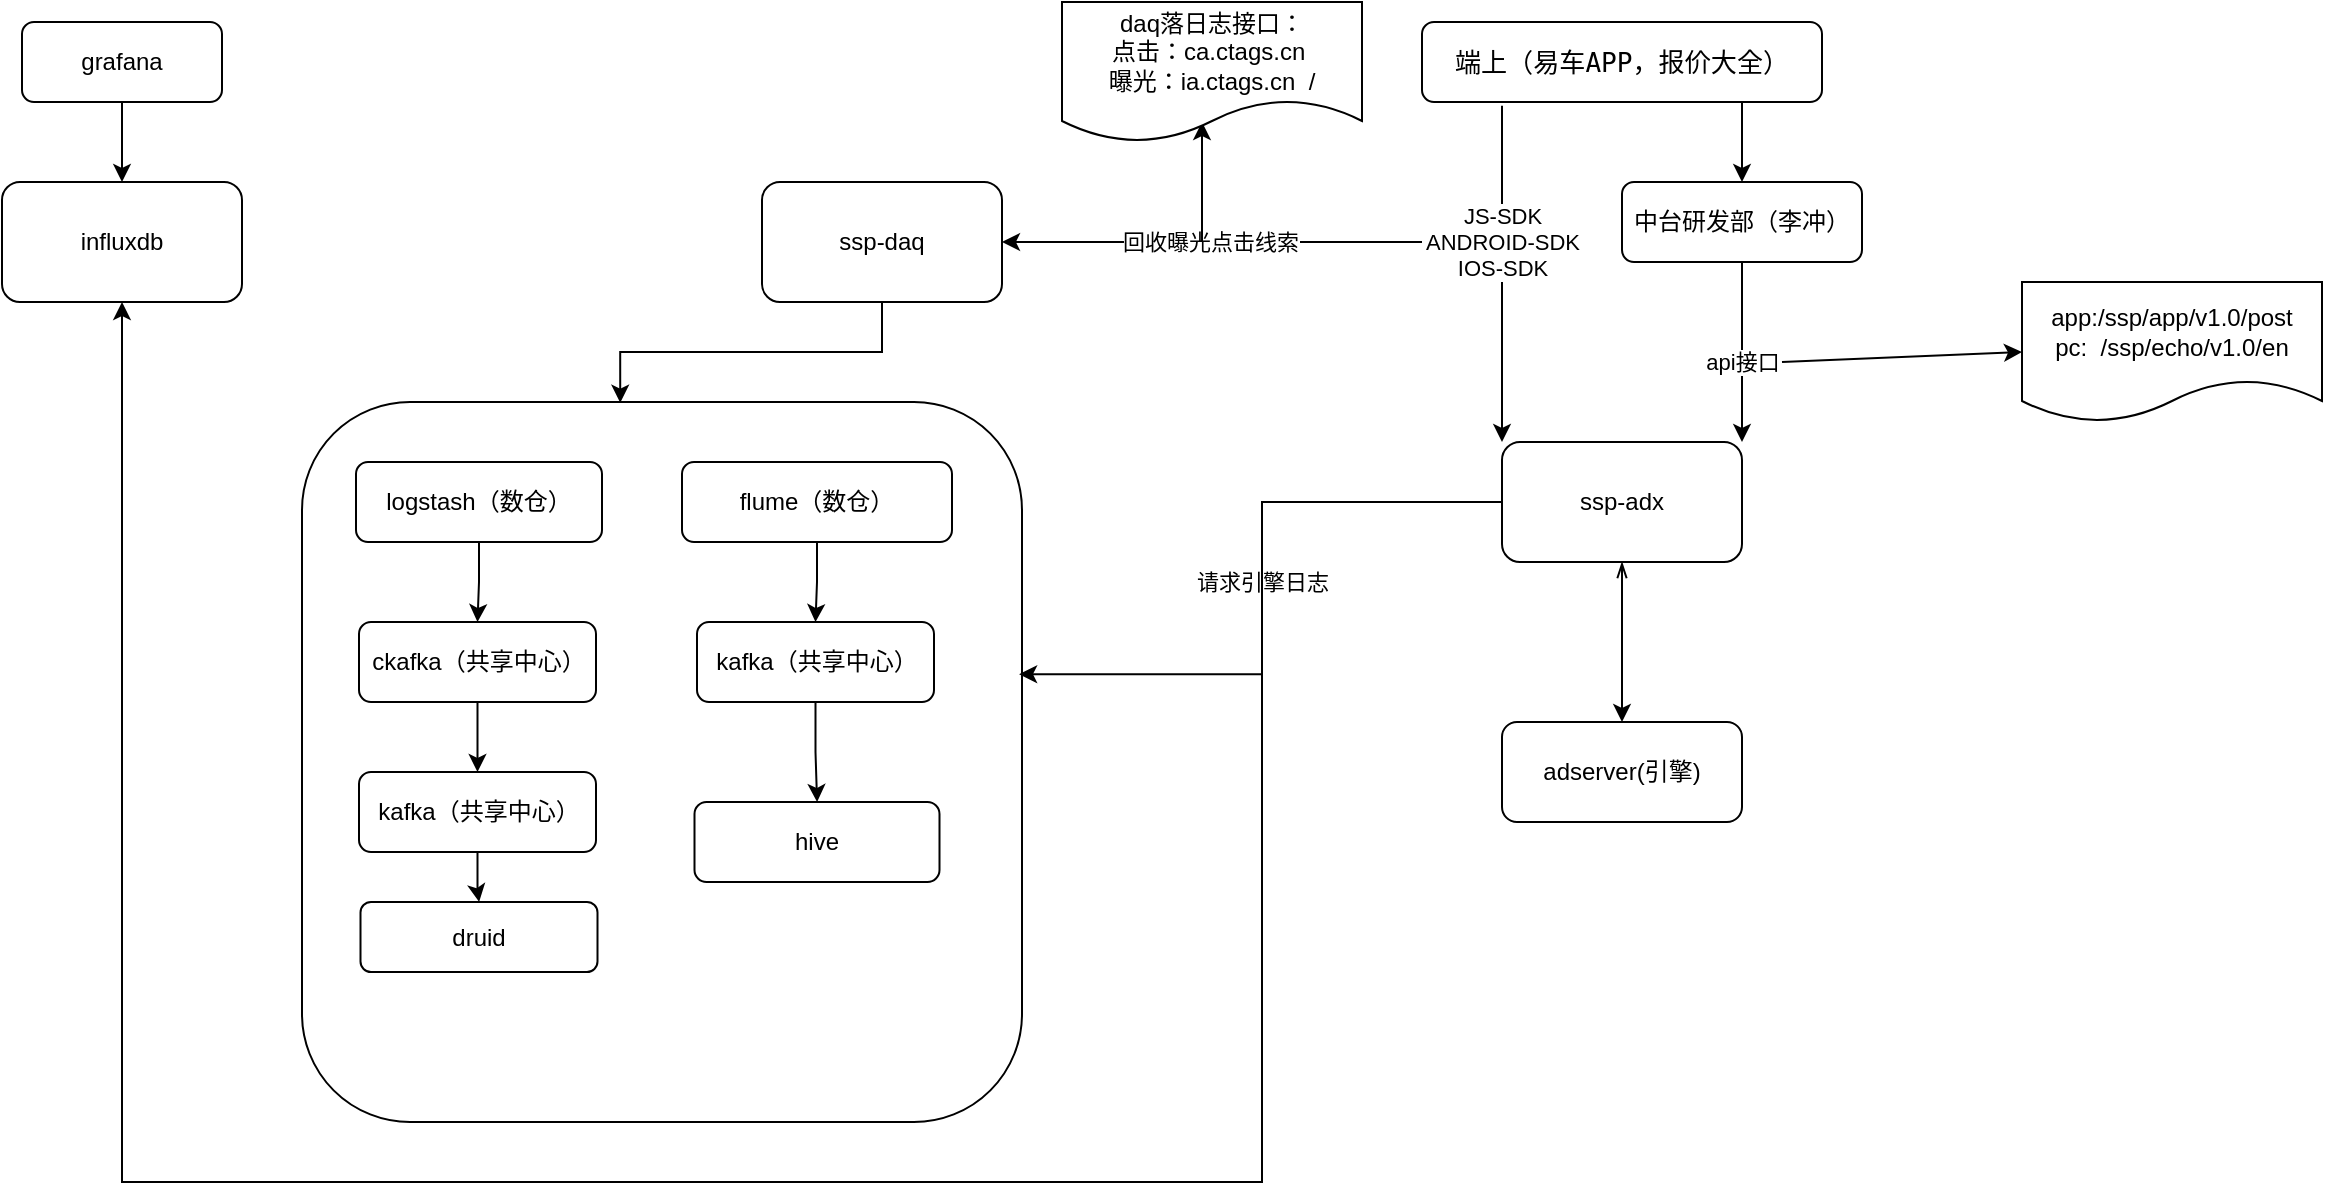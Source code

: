 <mxfile version="17.4.6" type="github">
  <diagram id="UeLceDq5GZnAgyrlyKgJ" name="Page-1">
    <mxGraphModel dx="1837" dy="589" grid="1" gridSize="10" guides="1" tooltips="1" connect="1" arrows="1" fold="1" page="1" pageScale="1" pageWidth="827" pageHeight="1169" math="0" shadow="0">
      <root>
        <mxCell id="0" />
        <mxCell id="1" parent="0" />
        <mxCell id="snLcsFlIVh21x5g7Dc2b-37" value="" style="whiteSpace=wrap;html=1;aspect=fixed;rounded=1;fillColor=none;" parent="1" vertex="1">
          <mxGeometry x="-440" y="220" width="360" height="360" as="geometry" />
        </mxCell>
        <mxCell id="snLcsFlIVh21x5g7Dc2b-7" value="" style="edgeStyle=orthogonalEdgeStyle;rounded=0;orthogonalLoop=1;jettySize=auto;html=1;entryX=0;entryY=0;entryDx=0;entryDy=0;exitX=0.2;exitY=1.046;exitDx=0;exitDy=0;exitPerimeter=0;" parent="1" source="HXvhfLutWoaemwnJysyT-1" target="snLcsFlIVh21x5g7Dc2b-3" edge="1">
          <mxGeometry relative="1" as="geometry">
            <mxPoint x="160" y="80" as="sourcePoint" />
            <mxPoint x="160" y="160" as="targetPoint" />
            <Array as="points" />
          </mxGeometry>
        </mxCell>
        <mxCell id="snLcsFlIVh21x5g7Dc2b-9" value="JS-SDK&lt;br&gt;ANDROID-SDK&lt;br&gt;IOS-SDK" style="edgeLabel;html=1;align=center;verticalAlign=middle;resizable=0;points=[];" parent="snLcsFlIVh21x5g7Dc2b-7" vertex="1" connectable="0">
          <mxGeometry x="-0.19" y="1" relative="1" as="geometry">
            <mxPoint x="-1" as="offset" />
          </mxGeometry>
        </mxCell>
        <mxCell id="HXvhfLutWoaemwnJysyT-1" value="&lt;pre style=&quot;background-color: rgb(255 , 255 , 255) ; font-family: &amp;#34;jetbrains mono&amp;#34; , monospace ; font-size: 9.8pt&quot;&gt;端上（易车APP，报价大全）&lt;/pre&gt;" style="rounded=1;whiteSpace=wrap;html=1;" parent="1" vertex="1">
          <mxGeometry x="120" y="30" width="200" height="40" as="geometry" />
        </mxCell>
        <mxCell id="snLcsFlIVh21x5g7Dc2b-21" value="" style="edgeStyle=orthogonalEdgeStyle;rounded=0;orthogonalLoop=1;jettySize=auto;html=1;exitX=0;exitY=0.5;exitDx=0;exitDy=0;entryX=0.996;entryY=0.378;entryDx=0;entryDy=0;entryPerimeter=0;" parent="1" source="snLcsFlIVh21x5g7Dc2b-3" target="snLcsFlIVh21x5g7Dc2b-37" edge="1">
          <mxGeometry relative="1" as="geometry" />
        </mxCell>
        <mxCell id="snLcsFlIVh21x5g7Dc2b-32" value="请求引擎日志" style="edgeLabel;html=1;align=center;verticalAlign=middle;resizable=0;points=[];" parent="snLcsFlIVh21x5g7Dc2b-21" vertex="1" connectable="0">
          <mxGeometry x="-0.022" relative="1" as="geometry">
            <mxPoint as="offset" />
          </mxGeometry>
        </mxCell>
        <mxCell id="snLcsFlIVh21x5g7Dc2b-45" style="edgeStyle=orthogonalEdgeStyle;rounded=0;orthogonalLoop=1;jettySize=auto;html=1;entryX=0.5;entryY=0;entryDx=0;entryDy=0;startArrow=openThin;startFill=0;" parent="1" source="snLcsFlIVh21x5g7Dc2b-3" target="snLcsFlIVh21x5g7Dc2b-30" edge="1">
          <mxGeometry relative="1" as="geometry" />
        </mxCell>
        <mxCell id="snLcsFlIVh21x5g7Dc2b-3" value="ssp-adx" style="whiteSpace=wrap;html=1;rounded=1;" parent="1" vertex="1">
          <mxGeometry x="160" y="240" width="120" height="60" as="geometry" />
        </mxCell>
        <mxCell id="snLcsFlIVh21x5g7Dc2b-8" value="" style="edgeStyle=orthogonalEdgeStyle;rounded=0;orthogonalLoop=1;jettySize=auto;html=1;" parent="1" edge="1">
          <mxGeometry relative="1" as="geometry">
            <mxPoint x="280" y="70" as="sourcePoint" />
            <mxPoint x="280" y="110" as="targetPoint" />
            <Array as="points">
              <mxPoint x="280" y="100" />
            </Array>
          </mxGeometry>
        </mxCell>
        <mxCell id="snLcsFlIVh21x5g7Dc2b-11" style="edgeStyle=orthogonalEdgeStyle;rounded=0;orthogonalLoop=1;jettySize=auto;html=1;entryX=1;entryY=0;entryDx=0;entryDy=0;" parent="1" source="snLcsFlIVh21x5g7Dc2b-10" target="snLcsFlIVh21x5g7Dc2b-3" edge="1">
          <mxGeometry relative="1" as="geometry" />
        </mxCell>
        <mxCell id="snLcsFlIVh21x5g7Dc2b-12" value="api接口" style="edgeLabel;html=1;align=center;verticalAlign=middle;resizable=0;points=[];" parent="snLcsFlIVh21x5g7Dc2b-11" vertex="1" connectable="0">
          <mxGeometry x="0.101" relative="1" as="geometry">
            <mxPoint as="offset" />
          </mxGeometry>
        </mxCell>
        <mxCell id="snLcsFlIVh21x5g7Dc2b-10" value="中台研发部（李冲）" style="rounded=1;whiteSpace=wrap;html=1;" parent="1" vertex="1">
          <mxGeometry x="220" y="110" width="120" height="40" as="geometry" />
        </mxCell>
        <mxCell id="snLcsFlIVh21x5g7Dc2b-13" value="app:/ssp/app/v1.0/post&lt;br&gt;pc:&amp;nbsp; /ssp/echo/v1.0/en" style="shape=document;whiteSpace=wrap;html=1;boundedLbl=1;" parent="1" vertex="1">
          <mxGeometry x="420" y="160" width="150" height="70" as="geometry" />
        </mxCell>
        <mxCell id="snLcsFlIVh21x5g7Dc2b-14" value="" style="endArrow=classic;html=1;rounded=0;entryX=0;entryY=0.5;entryDx=0;entryDy=0;" parent="1" target="snLcsFlIVh21x5g7Dc2b-13" edge="1">
          <mxGeometry width="50" height="50" relative="1" as="geometry">
            <mxPoint x="300" y="200" as="sourcePoint" />
            <mxPoint x="560" y="280" as="targetPoint" />
          </mxGeometry>
        </mxCell>
        <mxCell id="snLcsFlIVh21x5g7Dc2b-23" value="" style="edgeStyle=orthogonalEdgeStyle;rounded=0;orthogonalLoop=1;jettySize=auto;html=1;entryX=0.442;entryY=0.001;entryDx=0;entryDy=0;entryPerimeter=0;" parent="1" source="snLcsFlIVh21x5g7Dc2b-15" target="snLcsFlIVh21x5g7Dc2b-37" edge="1">
          <mxGeometry relative="1" as="geometry" />
        </mxCell>
        <mxCell id="snLcsFlIVh21x5g7Dc2b-49" value="" style="edgeStyle=orthogonalEdgeStyle;rounded=0;orthogonalLoop=1;jettySize=auto;html=1;startArrow=none;startFill=0;exitX=0;exitY=0.5;exitDx=0;exitDy=0;" parent="1" source="snLcsFlIVh21x5g7Dc2b-3" target="snLcsFlIVh21x5g7Dc2b-48" edge="1">
          <mxGeometry relative="1" as="geometry">
            <mxPoint x="60" y="270" as="sourcePoint" />
            <Array as="points">
              <mxPoint x="40" y="270" />
              <mxPoint x="40" y="610" />
              <mxPoint x="-530" y="610" />
            </Array>
          </mxGeometry>
        </mxCell>
        <mxCell id="snLcsFlIVh21x5g7Dc2b-15" value="ssp-daq" style="whiteSpace=wrap;html=1;rounded=1;" parent="1" vertex="1">
          <mxGeometry x="-210" y="110" width="120" height="60" as="geometry" />
        </mxCell>
        <mxCell id="snLcsFlIVh21x5g7Dc2b-17" value="" style="endArrow=classic;html=1;rounded=0;entryX=1;entryY=0.5;entryDx=0;entryDy=0;" parent="1" target="snLcsFlIVh21x5g7Dc2b-15" edge="1">
          <mxGeometry width="50" height="50" relative="1" as="geometry">
            <mxPoint x="120" y="140" as="sourcePoint" />
            <mxPoint x="440" y="250" as="targetPoint" />
            <Array as="points">
              <mxPoint x="-35" y="140" />
            </Array>
          </mxGeometry>
        </mxCell>
        <mxCell id="snLcsFlIVh21x5g7Dc2b-18" value="回收曝光点击线索" style="edgeLabel;html=1;align=center;verticalAlign=middle;resizable=0;points=[];" parent="snLcsFlIVh21x5g7Dc2b-17" vertex="1" connectable="0">
          <mxGeometry x="0.013" relative="1" as="geometry">
            <mxPoint as="offset" />
          </mxGeometry>
        </mxCell>
        <mxCell id="snLcsFlIVh21x5g7Dc2b-43" value="" style="edgeStyle=orthogonalEdgeStyle;rounded=0;orthogonalLoop=1;jettySize=auto;html=1;" parent="1" source="snLcsFlIVh21x5g7Dc2b-20" target="snLcsFlIVh21x5g7Dc2b-42" edge="1">
          <mxGeometry relative="1" as="geometry" />
        </mxCell>
        <mxCell id="snLcsFlIVh21x5g7Dc2b-20" value="flume（数仓）" style="whiteSpace=wrap;html=1;rounded=1;" parent="1" vertex="1">
          <mxGeometry x="-250" y="250" width="135" height="40" as="geometry" />
        </mxCell>
        <mxCell id="snLcsFlIVh21x5g7Dc2b-25" value="" style="edgeStyle=orthogonalEdgeStyle;rounded=0;orthogonalLoop=1;jettySize=auto;html=1;" parent="1" source="snLcsFlIVh21x5g7Dc2b-22" target="snLcsFlIVh21x5g7Dc2b-24" edge="1">
          <mxGeometry relative="1" as="geometry" />
        </mxCell>
        <mxCell id="snLcsFlIVh21x5g7Dc2b-22" value="logstash（数仓）" style="rounded=1;whiteSpace=wrap;html=1;" parent="1" vertex="1">
          <mxGeometry x="-413" y="250" width="123" height="40" as="geometry" />
        </mxCell>
        <mxCell id="snLcsFlIVh21x5g7Dc2b-40" value="" style="edgeStyle=orthogonalEdgeStyle;rounded=0;orthogonalLoop=1;jettySize=auto;html=1;" parent="1" source="snLcsFlIVh21x5g7Dc2b-24" target="snLcsFlIVh21x5g7Dc2b-39" edge="1">
          <mxGeometry relative="1" as="geometry" />
        </mxCell>
        <mxCell id="snLcsFlIVh21x5g7Dc2b-24" value="ckafka（共享中心）" style="whiteSpace=wrap;html=1;rounded=1;" parent="1" vertex="1">
          <mxGeometry x="-411.5" y="330" width="118.5" height="40" as="geometry" />
        </mxCell>
        <mxCell id="snLcsFlIVh21x5g7Dc2b-26" value="hive" style="whiteSpace=wrap;html=1;rounded=1;" parent="1" vertex="1">
          <mxGeometry x="-243.75" y="420" width="122.5" height="40" as="geometry" />
        </mxCell>
        <mxCell id="snLcsFlIVh21x5g7Dc2b-28" value="druid" style="whiteSpace=wrap;html=1;rounded=1;" parent="1" vertex="1">
          <mxGeometry x="-410.75" y="470" width="118.5" height="35" as="geometry" />
        </mxCell>
        <mxCell id="snLcsFlIVh21x5g7Dc2b-30" value="adserver(引擎)" style="whiteSpace=wrap;html=1;rounded=1;" parent="1" vertex="1">
          <mxGeometry x="160" y="380" width="120" height="50" as="geometry" />
        </mxCell>
        <mxCell id="snLcsFlIVh21x5g7Dc2b-41" value="" style="edgeStyle=orthogonalEdgeStyle;rounded=0;orthogonalLoop=1;jettySize=auto;html=1;" parent="1" source="snLcsFlIVh21x5g7Dc2b-39" target="snLcsFlIVh21x5g7Dc2b-28" edge="1">
          <mxGeometry relative="1" as="geometry" />
        </mxCell>
        <mxCell id="snLcsFlIVh21x5g7Dc2b-39" value="kafka（共享中心）" style="whiteSpace=wrap;html=1;rounded=1;" parent="1" vertex="1">
          <mxGeometry x="-411.5" y="405" width="118.5" height="40" as="geometry" />
        </mxCell>
        <mxCell id="snLcsFlIVh21x5g7Dc2b-44" value="" style="edgeStyle=orthogonalEdgeStyle;rounded=0;orthogonalLoop=1;jettySize=auto;html=1;" parent="1" source="snLcsFlIVh21x5g7Dc2b-42" target="snLcsFlIVh21x5g7Dc2b-26" edge="1">
          <mxGeometry relative="1" as="geometry" />
        </mxCell>
        <mxCell id="snLcsFlIVh21x5g7Dc2b-42" value="kafka（共享中心）" style="whiteSpace=wrap;html=1;rounded=1;" parent="1" vertex="1">
          <mxGeometry x="-242.5" y="330" width="118.5" height="40" as="geometry" />
        </mxCell>
        <mxCell id="snLcsFlIVh21x5g7Dc2b-50" style="edgeStyle=orthogonalEdgeStyle;rounded=0;orthogonalLoop=1;jettySize=auto;html=1;startArrow=none;startFill=0;" parent="1" source="snLcsFlIVh21x5g7Dc2b-46" target="snLcsFlIVh21x5g7Dc2b-48" edge="1">
          <mxGeometry relative="1" as="geometry" />
        </mxCell>
        <mxCell id="snLcsFlIVh21x5g7Dc2b-46" value="grafana" style="rounded=1;whiteSpace=wrap;html=1;fillColor=none;" parent="1" vertex="1">
          <mxGeometry x="-580" y="30" width="100" height="40" as="geometry" />
        </mxCell>
        <mxCell id="snLcsFlIVh21x5g7Dc2b-48" value="influxdb" style="whiteSpace=wrap;html=1;rounded=1;" parent="1" vertex="1">
          <mxGeometry x="-590" y="110" width="120" height="60" as="geometry" />
        </mxCell>
        <mxCell id="Hfv6fbt0utfUgIxuW2_U-1" value="" style="endArrow=classic;html=1;rounded=0;" edge="1" parent="1">
          <mxGeometry width="50" height="50" relative="1" as="geometry">
            <mxPoint x="10" y="140" as="sourcePoint" />
            <mxPoint x="10" y="80" as="targetPoint" />
          </mxGeometry>
        </mxCell>
        <mxCell id="Hfv6fbt0utfUgIxuW2_U-2" value="daq落日志接口：&lt;br&gt;点击：ca.ctags.cn&amp;nbsp; &lt;br&gt;曝光：ia.ctags.cn&amp;nbsp; /" style="shape=document;whiteSpace=wrap;html=1;boundedLbl=1;" vertex="1" parent="1">
          <mxGeometry x="-60" y="20" width="150" height="70" as="geometry" />
        </mxCell>
      </root>
    </mxGraphModel>
  </diagram>
</mxfile>
